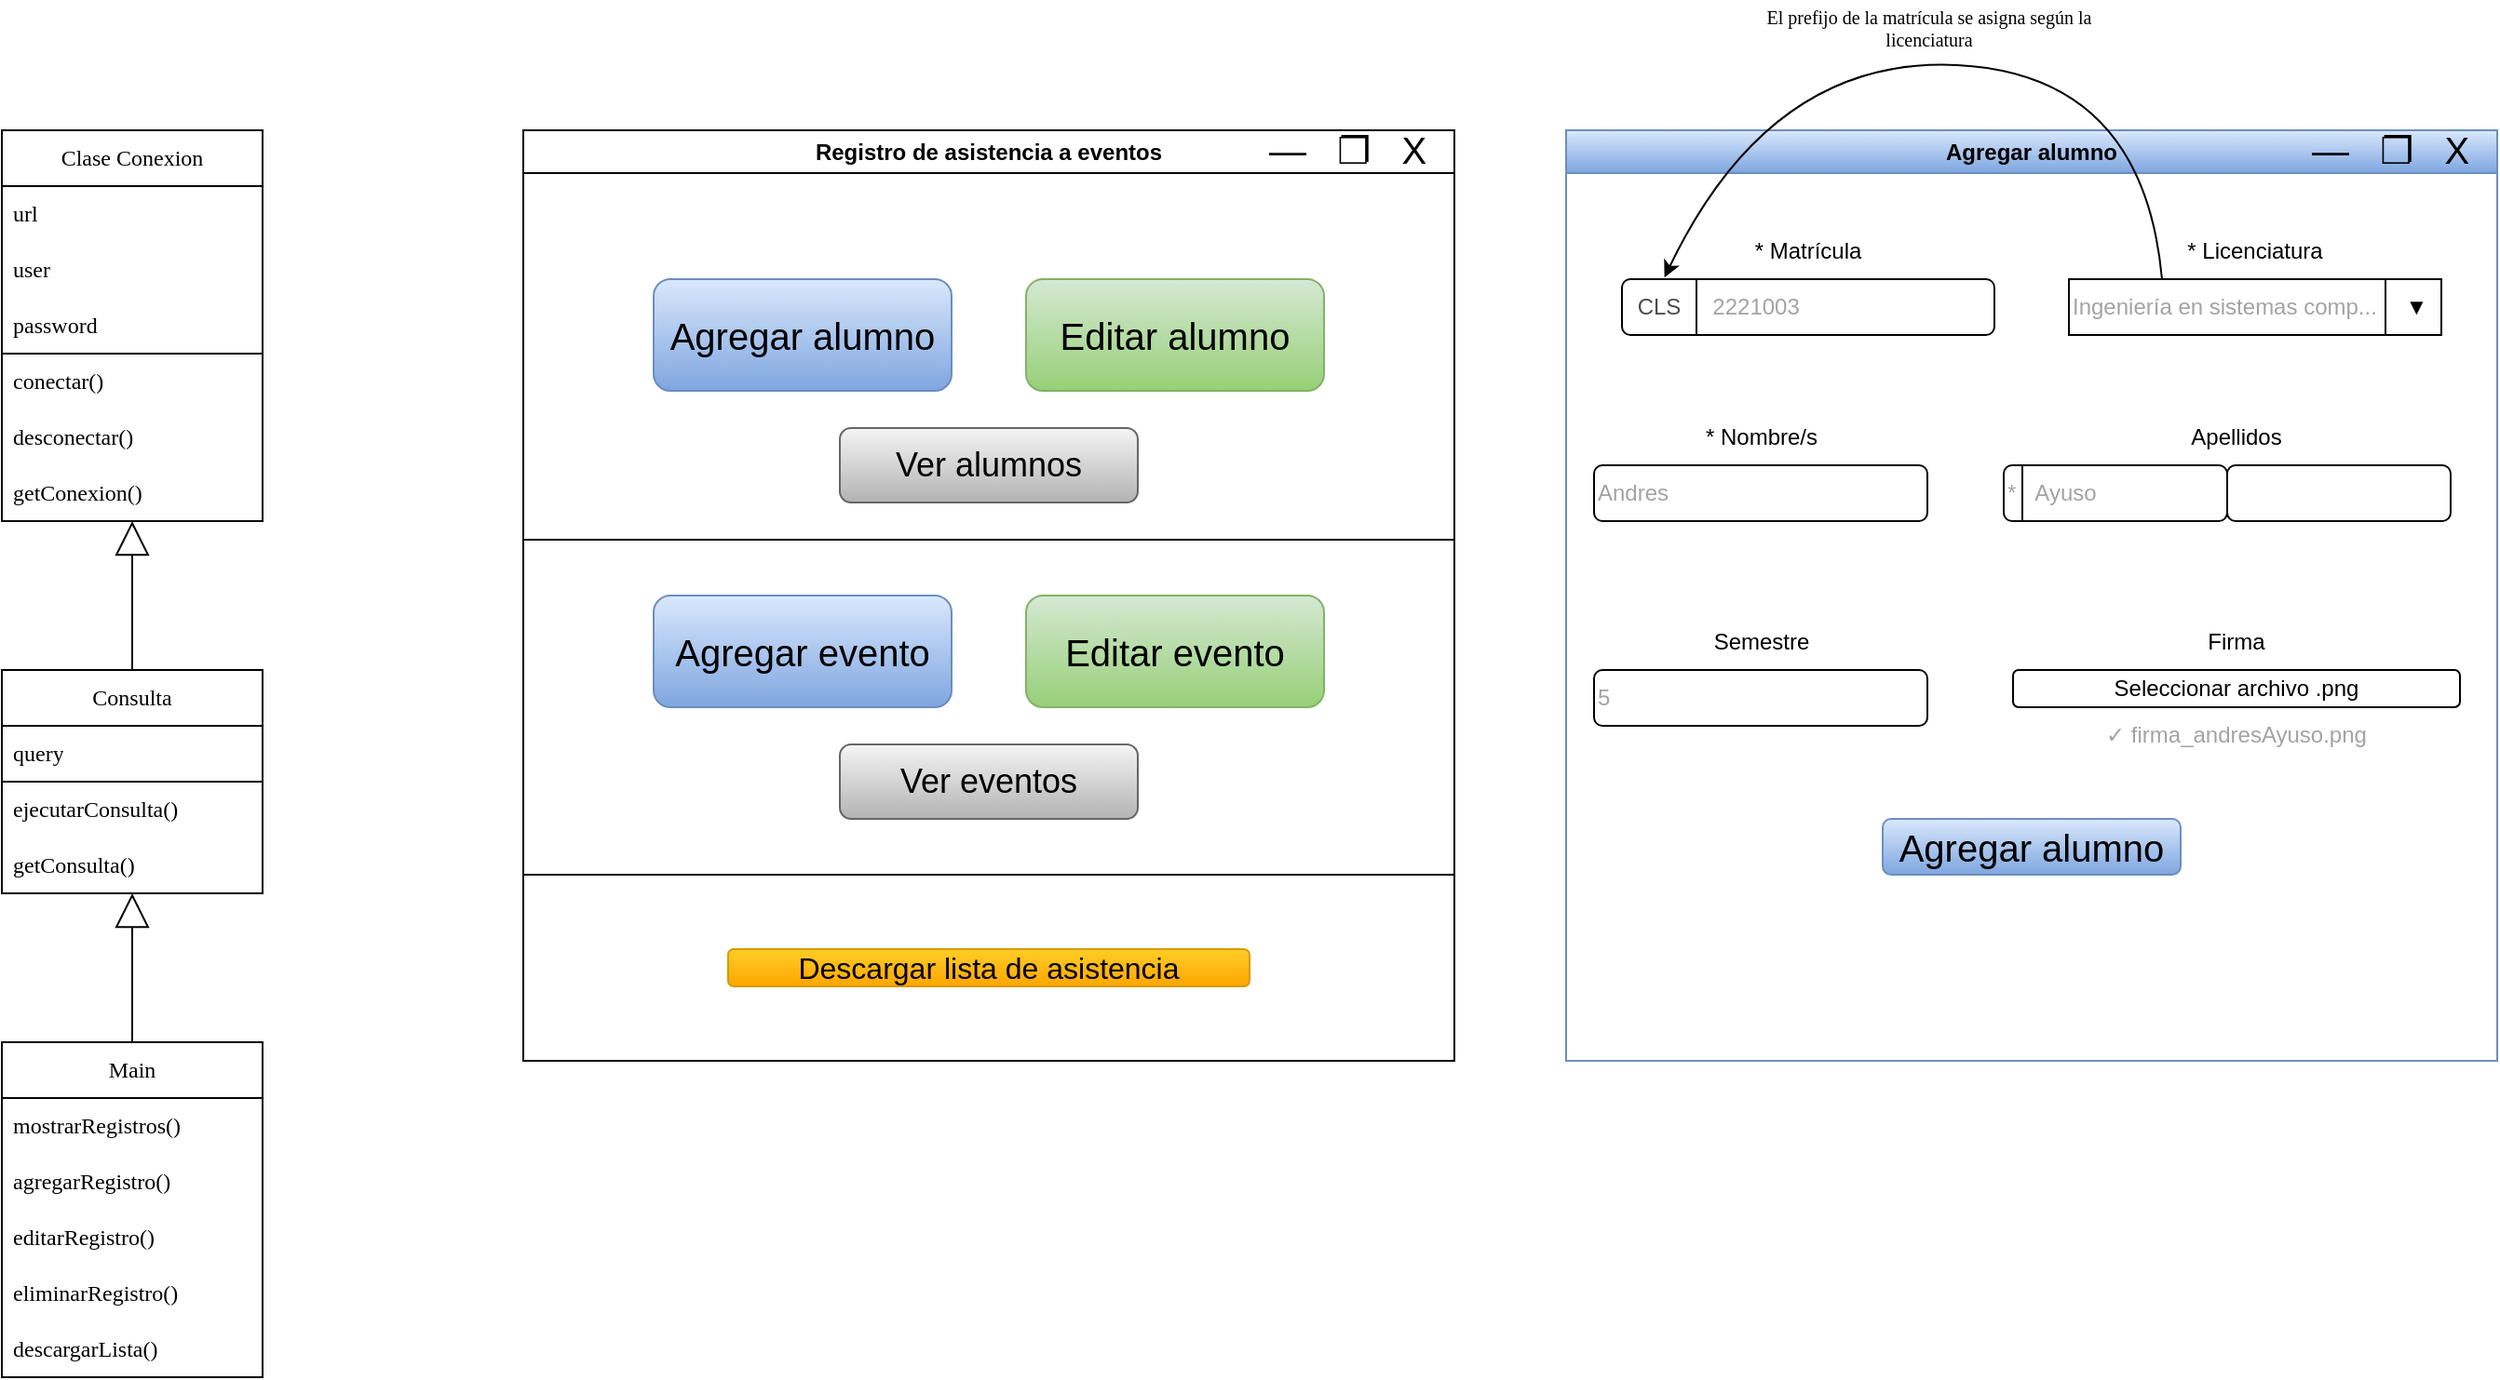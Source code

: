 <mxfile version="22.0.8" type="device">
  <diagram name="Página-1" id="j3BxgzB0qs9U37QGKbsJ">
    <mxGraphModel dx="1291" dy="698" grid="1" gridSize="10" guides="1" tooltips="1" connect="1" arrows="1" fold="1" page="1" pageScale="1" pageWidth="827" pageHeight="1169" math="0" shadow="0">
      <root>
        <mxCell id="0" />
        <mxCell id="1" parent="0" />
        <mxCell id="rt4PnP6hJRSHV59GpzMB-3" value="Clase Conexion" style="swimlane;fontStyle=0;childLayout=stackLayout;horizontal=1;startSize=30;horizontalStack=0;resizeParent=1;resizeParentMax=0;resizeLast=0;collapsible=1;marginBottom=0;whiteSpace=wrap;html=1;fontFamily=Sometype Mono;fontSource=https%3A%2F%2Ffonts.googleapis.com%2Fcss%3Ffamily%3DSometype%2BMono;" vertex="1" parent="1">
          <mxGeometry x="250" y="80" width="140" height="210" as="geometry">
            <mxRectangle x="160" y="80" width="140" height="30" as="alternateBounds" />
          </mxGeometry>
        </mxCell>
        <mxCell id="rt4PnP6hJRSHV59GpzMB-4" value="url" style="text;strokeColor=none;fillColor=none;align=left;verticalAlign=middle;spacingLeft=4;spacingRight=4;overflow=hidden;points=[[0,0.5],[1,0.5]];portConstraint=eastwest;rotatable=0;whiteSpace=wrap;html=1;fontFamily=Sometype Mono;fontSource=https%3A%2F%2Ffonts.googleapis.com%2Fcss%3Ffamily%3DSometype%2BMono;" vertex="1" parent="rt4PnP6hJRSHV59GpzMB-3">
          <mxGeometry y="30" width="140" height="30" as="geometry" />
        </mxCell>
        <mxCell id="rt4PnP6hJRSHV59GpzMB-5" value="user" style="text;strokeColor=none;fillColor=none;align=left;verticalAlign=middle;spacingLeft=4;spacingRight=4;overflow=hidden;points=[[0,0.5],[1,0.5]];portConstraint=eastwest;rotatable=0;whiteSpace=wrap;html=1;fontFamily=Sometype Mono;fontSource=https%3A%2F%2Ffonts.googleapis.com%2Fcss%3Ffamily%3DSometype%2BMono;" vertex="1" parent="rt4PnP6hJRSHV59GpzMB-3">
          <mxGeometry y="60" width="140" height="30" as="geometry" />
        </mxCell>
        <mxCell id="rt4PnP6hJRSHV59GpzMB-6" value="password" style="text;strokeColor=none;fillColor=none;align=left;verticalAlign=middle;spacingLeft=4;spacingRight=4;overflow=hidden;points=[[0,0.5],[1,0.5]];portConstraint=eastwest;rotatable=0;whiteSpace=wrap;html=1;fontFamily=Sometype Mono;fontSource=https%3A%2F%2Ffonts.googleapis.com%2Fcss%3Ffamily%3DSometype%2BMono;" vertex="1" parent="rt4PnP6hJRSHV59GpzMB-3">
          <mxGeometry y="90" width="140" height="30" as="geometry" />
        </mxCell>
        <mxCell id="rt4PnP6hJRSHV59GpzMB-12" value="" style="endArrow=none;html=1;rounded=0;" edge="1" parent="rt4PnP6hJRSHV59GpzMB-3">
          <mxGeometry width="50" height="50" relative="1" as="geometry">
            <mxPoint x="140" y="120" as="sourcePoint" />
            <mxPoint y="120" as="targetPoint" />
          </mxGeometry>
        </mxCell>
        <mxCell id="rt4PnP6hJRSHV59GpzMB-7" value="conectar()" style="text;strokeColor=none;fillColor=none;align=left;verticalAlign=middle;spacingLeft=4;spacingRight=4;overflow=hidden;points=[[0,0.5],[1,0.5]];portConstraint=eastwest;rotatable=0;whiteSpace=wrap;html=1;fontFamily=Sometype Mono;fontSource=https%3A%2F%2Ffonts.googleapis.com%2Fcss%3Ffamily%3DSometype%2BMono;" vertex="1" parent="rt4PnP6hJRSHV59GpzMB-3">
          <mxGeometry y="120" width="140" height="30" as="geometry" />
        </mxCell>
        <mxCell id="rt4PnP6hJRSHV59GpzMB-13" value="desconectar()" style="text;strokeColor=none;fillColor=none;align=left;verticalAlign=middle;spacingLeft=4;spacingRight=4;overflow=hidden;points=[[0,0.5],[1,0.5]];portConstraint=eastwest;rotatable=0;whiteSpace=wrap;html=1;fontFamily=Sometype Mono;fontSource=https%3A%2F%2Ffonts.googleapis.com%2Fcss%3Ffamily%3DSometype%2BMono;" vertex="1" parent="rt4PnP6hJRSHV59GpzMB-3">
          <mxGeometry y="150" width="140" height="30" as="geometry" />
        </mxCell>
        <mxCell id="rt4PnP6hJRSHV59GpzMB-20" value="getConexion()" style="text;strokeColor=none;fillColor=none;align=left;verticalAlign=middle;spacingLeft=4;spacingRight=4;overflow=hidden;points=[[0,0.5],[1,0.5]];portConstraint=eastwest;rotatable=0;whiteSpace=wrap;html=1;fontFamily=Sometype Mono;fontSource=https%3A%2F%2Ffonts.googleapis.com%2Fcss%3Ffamily%3DSometype%2BMono;" vertex="1" parent="rt4PnP6hJRSHV59GpzMB-3">
          <mxGeometry y="180" width="140" height="30" as="geometry" />
        </mxCell>
        <mxCell id="rt4PnP6hJRSHV59GpzMB-14" value="Consulta" style="swimlane;fontStyle=0;childLayout=stackLayout;horizontal=1;startSize=30;horizontalStack=0;resizeParent=1;resizeParentMax=0;resizeLast=0;collapsible=1;marginBottom=0;whiteSpace=wrap;html=1;fontFamily=Sometype Mono;fontSource=https%3A%2F%2Ffonts.googleapis.com%2Fcss%3Ffamily%3DSometype%2BMono;" vertex="1" parent="1">
          <mxGeometry x="250" y="370" width="140" height="120" as="geometry" />
        </mxCell>
        <mxCell id="rt4PnP6hJRSHV59GpzMB-27" value="query" style="text;strokeColor=none;fillColor=none;align=left;verticalAlign=middle;spacingLeft=4;spacingRight=4;overflow=hidden;points=[[0,0.5],[1,0.5]];portConstraint=eastwest;rotatable=0;whiteSpace=wrap;html=1;fontFamily=Sometype Mono;fontSource=https%3A%2F%2Ffonts.googleapis.com%2Fcss%3Ffamily%3DSometype%2BMono;" vertex="1" parent="rt4PnP6hJRSHV59GpzMB-14">
          <mxGeometry y="30" width="140" height="30" as="geometry" />
        </mxCell>
        <mxCell id="rt4PnP6hJRSHV59GpzMB-29" value="" style="endArrow=none;html=1;rounded=0;" edge="1" parent="rt4PnP6hJRSHV59GpzMB-14">
          <mxGeometry width="50" height="50" relative="1" as="geometry">
            <mxPoint y="60" as="sourcePoint" />
            <mxPoint x="140" y="60" as="targetPoint" />
          </mxGeometry>
        </mxCell>
        <mxCell id="rt4PnP6hJRSHV59GpzMB-15" value="ejecutarConsulta()" style="text;strokeColor=none;fillColor=none;align=left;verticalAlign=middle;spacingLeft=4;spacingRight=4;overflow=hidden;points=[[0,0.5],[1,0.5]];portConstraint=eastwest;rotatable=0;whiteSpace=wrap;html=1;fontFamily=Sometype Mono;fontSource=https%3A%2F%2Ffonts.googleapis.com%2Fcss%3Ffamily%3DSometype%2BMono;" vertex="1" parent="rt4PnP6hJRSHV59GpzMB-14">
          <mxGeometry y="60" width="140" height="30" as="geometry" />
        </mxCell>
        <mxCell id="rt4PnP6hJRSHV59GpzMB-28" value="getConsulta()" style="text;strokeColor=none;fillColor=none;align=left;verticalAlign=middle;spacingLeft=4;spacingRight=4;overflow=hidden;points=[[0,0.5],[1,0.5]];portConstraint=eastwest;rotatable=0;whiteSpace=wrap;html=1;fontFamily=Sometype Mono;fontSource=https%3A%2F%2Ffonts.googleapis.com%2Fcss%3Ffamily%3DSometype%2BMono;" vertex="1" parent="rt4PnP6hJRSHV59GpzMB-14">
          <mxGeometry y="90" width="140" height="30" as="geometry" />
        </mxCell>
        <mxCell id="rt4PnP6hJRSHV59GpzMB-19" value="" style="endArrow=block;html=1;rounded=0;endFill=0;strokeWidth=1;endSize=16;startSize=8;jumpSize=6;" edge="1" parent="1">
          <mxGeometry width="50" height="50" relative="1" as="geometry">
            <mxPoint x="320" y="370" as="sourcePoint" />
            <mxPoint x="320" y="290" as="targetPoint" />
          </mxGeometry>
        </mxCell>
        <mxCell id="rt4PnP6hJRSHV59GpzMB-21" value="Main" style="swimlane;fontStyle=0;childLayout=stackLayout;horizontal=1;startSize=30;horizontalStack=0;resizeParent=1;resizeParentMax=0;resizeLast=0;collapsible=1;marginBottom=0;whiteSpace=wrap;html=1;fontFamily=Sometype Mono;fontSource=https%3A%2F%2Ffonts.googleapis.com%2Fcss%3Ffamily%3DSometype%2BMono;" vertex="1" parent="1">
          <mxGeometry x="250" y="570" width="140" height="180" as="geometry" />
        </mxCell>
        <mxCell id="rt4PnP6hJRSHV59GpzMB-24" value="mostrarRegistros()" style="text;strokeColor=none;fillColor=none;align=left;verticalAlign=middle;spacingLeft=4;spacingRight=4;overflow=hidden;points=[[0,0.5],[1,0.5]];portConstraint=eastwest;rotatable=0;whiteSpace=wrap;html=1;fontFamily=Sometype Mono;fontSource=https%3A%2F%2Ffonts.googleapis.com%2Fcss%3Ffamily%3DSometype%2BMono;" vertex="1" parent="rt4PnP6hJRSHV59GpzMB-21">
          <mxGeometry y="30" width="140" height="30" as="geometry" />
        </mxCell>
        <mxCell id="rt4PnP6hJRSHV59GpzMB-30" value="agregarRegistro()" style="text;strokeColor=none;fillColor=none;align=left;verticalAlign=middle;spacingLeft=4;spacingRight=4;overflow=hidden;points=[[0,0.5],[1,0.5]];portConstraint=eastwest;rotatable=0;whiteSpace=wrap;html=1;fontFamily=Sometype Mono;fontSource=https%3A%2F%2Ffonts.googleapis.com%2Fcss%3Ffamily%3DSometype%2BMono;" vertex="1" parent="rt4PnP6hJRSHV59GpzMB-21">
          <mxGeometry y="60" width="140" height="30" as="geometry" />
        </mxCell>
        <mxCell id="rt4PnP6hJRSHV59GpzMB-31" value="editarRegistro()" style="text;strokeColor=none;fillColor=none;align=left;verticalAlign=middle;spacingLeft=4;spacingRight=4;overflow=hidden;points=[[0,0.5],[1,0.5]];portConstraint=eastwest;rotatable=0;whiteSpace=wrap;html=1;fontFamily=Sometype Mono;fontSource=https%3A%2F%2Ffonts.googleapis.com%2Fcss%3Ffamily%3DSometype%2BMono;" vertex="1" parent="rt4PnP6hJRSHV59GpzMB-21">
          <mxGeometry y="90" width="140" height="30" as="geometry" />
        </mxCell>
        <mxCell id="rt4PnP6hJRSHV59GpzMB-32" value="eliminarRegistro()" style="text;strokeColor=none;fillColor=none;align=left;verticalAlign=middle;spacingLeft=4;spacingRight=4;overflow=hidden;points=[[0,0.5],[1,0.5]];portConstraint=eastwest;rotatable=0;whiteSpace=wrap;html=1;fontFamily=Sometype Mono;fontSource=https%3A%2F%2Ffonts.googleapis.com%2Fcss%3Ffamily%3DSometype%2BMono;" vertex="1" parent="rt4PnP6hJRSHV59GpzMB-21">
          <mxGeometry y="120" width="140" height="30" as="geometry" />
        </mxCell>
        <mxCell id="rt4PnP6hJRSHV59GpzMB-33" value="descargarLista()" style="text;strokeColor=none;fillColor=none;align=left;verticalAlign=middle;spacingLeft=4;spacingRight=4;overflow=hidden;points=[[0,0.5],[1,0.5]];portConstraint=eastwest;rotatable=0;whiteSpace=wrap;html=1;fontFamily=Sometype Mono;fontSource=https%3A%2F%2Ffonts.googleapis.com%2Fcss%3Ffamily%3DSometype%2BMono;" vertex="1" parent="rt4PnP6hJRSHV59GpzMB-21">
          <mxGeometry y="150" width="140" height="30" as="geometry" />
        </mxCell>
        <mxCell id="rt4PnP6hJRSHV59GpzMB-23" value="" style="endArrow=block;html=1;rounded=0;endFill=0;strokeWidth=1;endSize=16;startSize=8;jumpSize=6;" edge="1" parent="1">
          <mxGeometry width="50" height="50" relative="1" as="geometry">
            <mxPoint x="320" y="570" as="sourcePoint" />
            <mxPoint x="320" y="490" as="targetPoint" />
          </mxGeometry>
        </mxCell>
        <mxCell id="rt4PnP6hJRSHV59GpzMB-34" value="Registro de asistencia a eventos" style="swimlane;whiteSpace=wrap;html=1;" vertex="1" parent="1">
          <mxGeometry x="530" y="80" width="500" height="500" as="geometry">
            <mxRectangle x="520" y="80" width="230" height="30" as="alternateBounds" />
          </mxGeometry>
        </mxCell>
        <mxCell id="rt4PnP6hJRSHV59GpzMB-35" value="&amp;nbsp;―&amp;nbsp; &amp;nbsp;❐&amp;nbsp; &amp;nbsp;X" style="rounded=0;whiteSpace=wrap;html=1;fontSize=20;fillColor=none;strokeColor=none;" vertex="1" parent="rt4PnP6hJRSHV59GpzMB-34">
          <mxGeometry x="380" width="120" height="20" as="geometry" />
        </mxCell>
        <mxCell id="rt4PnP6hJRSHV59GpzMB-36" value="Agregar alumno" style="rounded=1;whiteSpace=wrap;html=1;fontSize=20;fillColor=#dae8fc;strokeColor=#6c8ebf;gradientColor=#7ea6e0;" vertex="1" parent="rt4PnP6hJRSHV59GpzMB-34">
          <mxGeometry x="70" y="80" width="160" height="60" as="geometry" />
        </mxCell>
        <mxCell id="rt4PnP6hJRSHV59GpzMB-37" value="Editar alumno" style="rounded=1;whiteSpace=wrap;html=1;fontSize=20;fillColor=#d5e8d4;strokeColor=#82b366;gradientColor=#97d077;" vertex="1" parent="rt4PnP6hJRSHV59GpzMB-34">
          <mxGeometry x="270" y="80" width="160" height="60" as="geometry" />
        </mxCell>
        <mxCell id="rt4PnP6hJRSHV59GpzMB-38" value="Agregar evento" style="rounded=1;whiteSpace=wrap;html=1;fontSize=20;fillColor=#dae8fc;strokeColor=#6c8ebf;gradientColor=#7ea6e0;" vertex="1" parent="rt4PnP6hJRSHV59GpzMB-34">
          <mxGeometry x="70" y="250" width="160" height="60" as="geometry" />
        </mxCell>
        <mxCell id="rt4PnP6hJRSHV59GpzMB-39" value="Editar evento" style="rounded=1;whiteSpace=wrap;html=1;fontSize=20;fillColor=#d5e8d4;strokeColor=#82b366;gradientColor=#97d077;" vertex="1" parent="rt4PnP6hJRSHV59GpzMB-34">
          <mxGeometry x="270" y="250" width="160" height="60" as="geometry" />
        </mxCell>
        <mxCell id="rt4PnP6hJRSHV59GpzMB-40" value="Descargar lista de asistencia" style="rounded=1;whiteSpace=wrap;html=1;fontSize=16;fillColor=#ffcd28;strokeColor=#d79b00;gradientColor=#ffa500;" vertex="1" parent="rt4PnP6hJRSHV59GpzMB-34">
          <mxGeometry x="110" y="440" width="280" height="20" as="geometry" />
        </mxCell>
        <mxCell id="rt4PnP6hJRSHV59GpzMB-41" value="Ver alumnos" style="rounded=1;whiteSpace=wrap;html=1;fontSize=18;fillColor=#f5f5f5;strokeColor=#666666;gradientColor=#b3b3b3;" vertex="1" parent="rt4PnP6hJRSHV59GpzMB-34">
          <mxGeometry x="170" y="160" width="160" height="40" as="geometry" />
        </mxCell>
        <mxCell id="rt4PnP6hJRSHV59GpzMB-42" value="Ver eventos" style="rounded=1;whiteSpace=wrap;html=1;fontSize=18;fillColor=#f5f5f5;strokeColor=#666666;gradientColor=#b3b3b3;" vertex="1" parent="rt4PnP6hJRSHV59GpzMB-34">
          <mxGeometry x="170" y="330" width="160" height="40" as="geometry" />
        </mxCell>
        <mxCell id="rt4PnP6hJRSHV59GpzMB-44" value="" style="endArrow=none;html=1;rounded=0;" edge="1" parent="rt4PnP6hJRSHV59GpzMB-34">
          <mxGeometry width="50" height="50" relative="1" as="geometry">
            <mxPoint y="400" as="sourcePoint" />
            <mxPoint x="500" y="400" as="targetPoint" />
          </mxGeometry>
        </mxCell>
        <mxCell id="rt4PnP6hJRSHV59GpzMB-43" value="" style="endArrow=none;html=1;rounded=0;" edge="1" parent="1">
          <mxGeometry width="50" height="50" relative="1" as="geometry">
            <mxPoint x="530" y="300" as="sourcePoint" />
            <mxPoint x="1030" y="300" as="targetPoint" />
          </mxGeometry>
        </mxCell>
        <mxCell id="rt4PnP6hJRSHV59GpzMB-45" value="Agregar alumno" style="swimlane;whiteSpace=wrap;html=1;fillColor=#dae8fc;strokeColor=#6c8ebf;gradientColor=#7ea6e0;" vertex="1" parent="1">
          <mxGeometry x="1090" y="80" width="500" height="500" as="geometry">
            <mxRectangle x="520" y="80" width="230" height="30" as="alternateBounds" />
          </mxGeometry>
        </mxCell>
        <mxCell id="rt4PnP6hJRSHV59GpzMB-46" value="&amp;nbsp;―&amp;nbsp; &amp;nbsp;❐&amp;nbsp; &amp;nbsp;X" style="rounded=0;whiteSpace=wrap;html=1;fontSize=20;fillColor=none;strokeColor=none;" vertex="1" parent="rt4PnP6hJRSHV59GpzMB-45">
          <mxGeometry x="380" width="120" height="20" as="geometry" />
        </mxCell>
        <mxCell id="rt4PnP6hJRSHV59GpzMB-55" value="&amp;nbsp; &amp;nbsp; &amp;nbsp; &amp;nbsp; &amp;nbsp; &amp;nbsp; &amp;nbsp; 2221003" style="rounded=1;whiteSpace=wrap;html=1;align=left;fontColor=#A3A3A3;" vertex="1" parent="rt4PnP6hJRSHV59GpzMB-45">
          <mxGeometry x="30" y="80" width="200" height="30" as="geometry" />
        </mxCell>
        <mxCell id="rt4PnP6hJRSHV59GpzMB-56" value="Ingeniería en sistemas comp..." style="rounded=1;whiteSpace=wrap;html=1;align=left;fontColor=#A3A3A3;arcSize=0;" vertex="1" parent="rt4PnP6hJRSHV59GpzMB-45">
          <mxGeometry x="270" y="80" width="200" height="30" as="geometry" />
        </mxCell>
        <mxCell id="rt4PnP6hJRSHV59GpzMB-57" value="&amp;nbsp;▼" style="whiteSpace=wrap;html=1;aspect=fixed;" vertex="1" parent="rt4PnP6hJRSHV59GpzMB-45">
          <mxGeometry x="440" y="80" width="30" height="30" as="geometry" />
        </mxCell>
        <mxCell id="rt4PnP6hJRSHV59GpzMB-58" value="" style="endArrow=none;html=1;rounded=0;" edge="1" parent="rt4PnP6hJRSHV59GpzMB-45">
          <mxGeometry width="50" height="50" relative="1" as="geometry">
            <mxPoint x="70" y="110" as="sourcePoint" />
            <mxPoint x="70" y="80" as="targetPoint" />
          </mxGeometry>
        </mxCell>
        <mxCell id="rt4PnP6hJRSHV59GpzMB-60" value="CLS" style="text;html=1;strokeColor=none;fillColor=none;align=center;verticalAlign=middle;whiteSpace=wrap;rounded=0;fontColor=#4d4d4d;" vertex="1" parent="rt4PnP6hJRSHV59GpzMB-45">
          <mxGeometry x="30" y="80" width="40" height="30" as="geometry" />
        </mxCell>
        <mxCell id="rt4PnP6hJRSHV59GpzMB-61" value="" style="curved=1;endArrow=classic;html=1;rounded=0;exitX=0.25;exitY=0;exitDx=0;exitDy=0;entryX=0.114;entryY=-0.029;entryDx=0;entryDy=0;entryPerimeter=0;" edge="1" parent="rt4PnP6hJRSHV59GpzMB-45" source="rt4PnP6hJRSHV59GpzMB-56" target="rt4PnP6hJRSHV59GpzMB-55">
          <mxGeometry width="50" height="50" relative="1" as="geometry">
            <mxPoint x="210" y="50" as="sourcePoint" />
            <mxPoint x="260" as="targetPoint" />
            <Array as="points">
              <mxPoint x="310" y="-30" />
              <mxPoint x="110" y="-40" />
            </Array>
          </mxGeometry>
        </mxCell>
        <mxCell id="rt4PnP6hJRSHV59GpzMB-63" value="* Matrícula" style="text;html=1;strokeColor=none;fillColor=none;align=center;verticalAlign=middle;whiteSpace=wrap;rounded=0;" vertex="1" parent="rt4PnP6hJRSHV59GpzMB-45">
          <mxGeometry x="30" y="50" width="200" height="30" as="geometry" />
        </mxCell>
        <mxCell id="rt4PnP6hJRSHV59GpzMB-64" value="Andres" style="rounded=1;whiteSpace=wrap;html=1;align=left;fontColor=#A3A3A3;" vertex="1" parent="rt4PnP6hJRSHV59GpzMB-45">
          <mxGeometry x="15" y="180" width="179" height="30" as="geometry" />
        </mxCell>
        <mxCell id="rt4PnP6hJRSHV59GpzMB-65" value="* Nombre/s" style="text;html=1;strokeColor=none;fillColor=none;align=center;verticalAlign=middle;whiteSpace=wrap;rounded=0;" vertex="1" parent="rt4PnP6hJRSHV59GpzMB-45">
          <mxGeometry x="15" y="150" width="180" height="30" as="geometry" />
        </mxCell>
        <mxCell id="rt4PnP6hJRSHV59GpzMB-66" value="" style="rounded=1;whiteSpace=wrap;html=1;align=left;" vertex="1" parent="rt4PnP6hJRSHV59GpzMB-45">
          <mxGeometry x="355" y="180" width="120" height="30" as="geometry" />
        </mxCell>
        <mxCell id="rt4PnP6hJRSHV59GpzMB-67" value="Apellidos" style="text;html=1;strokeColor=none;fillColor=none;align=center;verticalAlign=middle;whiteSpace=wrap;rounded=0;" vertex="1" parent="rt4PnP6hJRSHV59GpzMB-45">
          <mxGeometry x="235" y="150" width="250" height="30" as="geometry" />
        </mxCell>
        <mxCell id="rt4PnP6hJRSHV59GpzMB-69" value="*&amp;nbsp; &amp;nbsp;Ayuso" style="rounded=1;whiteSpace=wrap;html=1;align=left;fontColor=#A3A3A3;" vertex="1" parent="rt4PnP6hJRSHV59GpzMB-45">
          <mxGeometry x="235" y="180" width="120" height="30" as="geometry" />
        </mxCell>
        <mxCell id="rt4PnP6hJRSHV59GpzMB-70" value="* Licenciatura" style="text;html=1;strokeColor=none;fillColor=none;align=center;verticalAlign=middle;whiteSpace=wrap;rounded=0;" vertex="1" parent="rt4PnP6hJRSHV59GpzMB-45">
          <mxGeometry x="270" y="50" width="200" height="30" as="geometry" />
        </mxCell>
        <mxCell id="rt4PnP6hJRSHV59GpzMB-71" value="5" style="rounded=1;whiteSpace=wrap;html=1;align=left;fontColor=#A3A3A3;" vertex="1" parent="rt4PnP6hJRSHV59GpzMB-45">
          <mxGeometry x="15" y="290" width="179" height="30" as="geometry" />
        </mxCell>
        <mxCell id="rt4PnP6hJRSHV59GpzMB-72" value="Semestre" style="text;html=1;strokeColor=none;fillColor=none;align=center;verticalAlign=middle;whiteSpace=wrap;rounded=0;" vertex="1" parent="rt4PnP6hJRSHV59GpzMB-45">
          <mxGeometry x="15" y="260" width="180" height="30" as="geometry" />
        </mxCell>
        <mxCell id="rt4PnP6hJRSHV59GpzMB-73" value="Firma" style="text;html=1;strokeColor=none;fillColor=none;align=center;verticalAlign=middle;whiteSpace=wrap;rounded=0;" vertex="1" parent="rt4PnP6hJRSHV59GpzMB-45">
          <mxGeometry x="270" y="260" width="180" height="30" as="geometry" />
        </mxCell>
        <mxCell id="rt4PnP6hJRSHV59GpzMB-74" value="Seleccionar archivo .png" style="rounded=1;whiteSpace=wrap;html=1;" vertex="1" parent="rt4PnP6hJRSHV59GpzMB-45">
          <mxGeometry x="240" y="290" width="240" height="20" as="geometry" />
        </mxCell>
        <mxCell id="rt4PnP6hJRSHV59GpzMB-75" value="Agregar alumno" style="rounded=1;whiteSpace=wrap;html=1;fontSize=20;fillColor=#dae8fc;strokeColor=#6c8ebf;gradientColor=#7ea6e0;" vertex="1" parent="rt4PnP6hJRSHV59GpzMB-45">
          <mxGeometry x="170" y="370" width="160" height="30" as="geometry" />
        </mxCell>
        <mxCell id="rt4PnP6hJRSHV59GpzMB-77" value="" style="endArrow=none;html=1;rounded=0;" edge="1" parent="rt4PnP6hJRSHV59GpzMB-45">
          <mxGeometry width="50" height="50" relative="1" as="geometry">
            <mxPoint x="245" y="210" as="sourcePoint" />
            <mxPoint x="245" y="180" as="targetPoint" />
          </mxGeometry>
        </mxCell>
        <mxCell id="rt4PnP6hJRSHV59GpzMB-78" value="✓ firma_andresAyuso.png" style="text;html=1;strokeColor=none;fillColor=none;align=center;verticalAlign=middle;whiteSpace=wrap;rounded=0;fontColor=#a3a3a3;" vertex="1" parent="rt4PnP6hJRSHV59GpzMB-45">
          <mxGeometry x="240" y="320" width="240" height="10" as="geometry" />
        </mxCell>
        <mxCell id="rt4PnP6hJRSHV59GpzMB-62" value="El prefijo de la matrícula se asigna según la licenciatura" style="text;html=1;strokeColor=none;fillColor=none;align=center;verticalAlign=middle;whiteSpace=wrap;rounded=0;fontFamily=Sometype Mono;fontSource=https%3A%2F%2Ffonts.googleapis.com%2Fcss%3Ffamily%3DSometype%2BMono;fontSize=10;" vertex="1" parent="1">
          <mxGeometry x="1190" y="10" width="190" height="30" as="geometry" />
        </mxCell>
      </root>
    </mxGraphModel>
  </diagram>
</mxfile>
